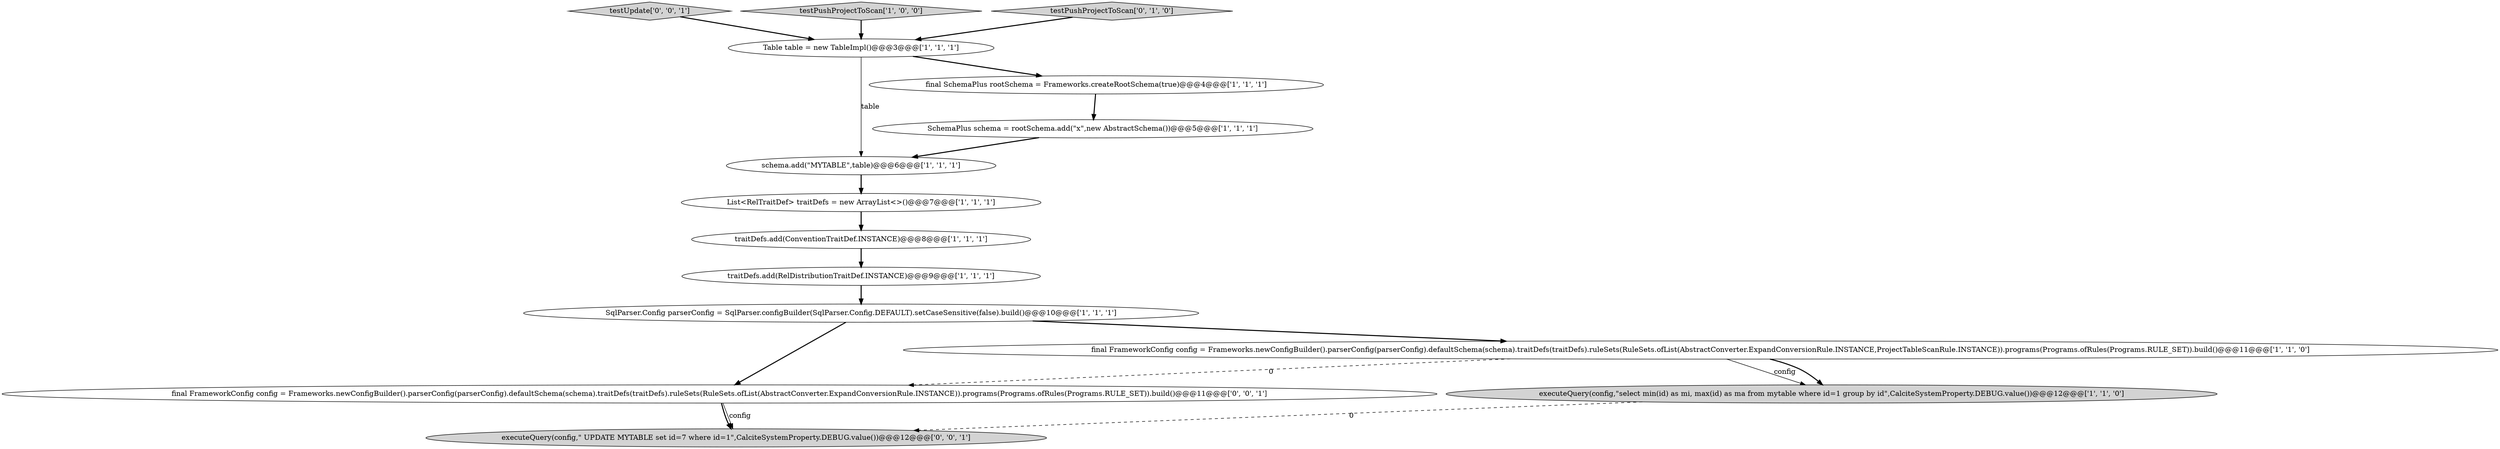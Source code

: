 digraph {
6 [style = filled, label = "traitDefs.add(ConventionTraitDef.INSTANCE)@@@8@@@['1', '1', '1']", fillcolor = white, shape = ellipse image = "AAA0AAABBB1BBB"];
13 [style = filled, label = "final FrameworkConfig config = Frameworks.newConfigBuilder().parserConfig(parserConfig).defaultSchema(schema).traitDefs(traitDefs).ruleSets(RuleSets.ofList(AbstractConverter.ExpandConversionRule.INSTANCE)).programs(Programs.ofRules(Programs.RULE_SET)).build()@@@11@@@['0', '0', '1']", fillcolor = white, shape = ellipse image = "AAA0AAABBB3BBB"];
14 [style = filled, label = "testUpdate['0', '0', '1']", fillcolor = lightgray, shape = diamond image = "AAA0AAABBB3BBB"];
9 [style = filled, label = "schema.add(\"MYTABLE\",table)@@@6@@@['1', '1', '1']", fillcolor = white, shape = ellipse image = "AAA0AAABBB1BBB"];
2 [style = filled, label = "SchemaPlus schema = rootSchema.add(\"x\",new AbstractSchema())@@@5@@@['1', '1', '1']", fillcolor = white, shape = ellipse image = "AAA0AAABBB1BBB"];
12 [style = filled, label = "executeQuery(config,\" UPDATE MYTABLE set id=7 where id=1\",CalciteSystemProperty.DEBUG.value())@@@12@@@['0', '0', '1']", fillcolor = lightgray, shape = ellipse image = "AAA0AAABBB3BBB"];
10 [style = filled, label = "final FrameworkConfig config = Frameworks.newConfigBuilder().parserConfig(parserConfig).defaultSchema(schema).traitDefs(traitDefs).ruleSets(RuleSets.ofList(AbstractConverter.ExpandConversionRule.INSTANCE,ProjectTableScanRule.INSTANCE)).programs(Programs.ofRules(Programs.RULE_SET)).build()@@@11@@@['1', '1', '0']", fillcolor = white, shape = ellipse image = "AAA0AAABBB1BBB"];
4 [style = filled, label = "Table table = new TableImpl()@@@3@@@['1', '1', '1']", fillcolor = white, shape = ellipse image = "AAA0AAABBB1BBB"];
3 [style = filled, label = "SqlParser.Config parserConfig = SqlParser.configBuilder(SqlParser.Config.DEFAULT).setCaseSensitive(false).build()@@@10@@@['1', '1', '1']", fillcolor = white, shape = ellipse image = "AAA0AAABBB1BBB"];
1 [style = filled, label = "testPushProjectToScan['1', '0', '0']", fillcolor = lightgray, shape = diamond image = "AAA0AAABBB1BBB"];
0 [style = filled, label = "executeQuery(config,\"select min(id) as mi, max(id) as ma from mytable where id=1 group by id\",CalciteSystemProperty.DEBUG.value())@@@12@@@['1', '1', '0']", fillcolor = lightgray, shape = ellipse image = "AAA0AAABBB1BBB"];
11 [style = filled, label = "testPushProjectToScan['0', '1', '0']", fillcolor = lightgray, shape = diamond image = "AAA0AAABBB2BBB"];
8 [style = filled, label = "List<RelTraitDef> traitDefs = new ArrayList<>()@@@7@@@['1', '1', '1']", fillcolor = white, shape = ellipse image = "AAA0AAABBB1BBB"];
7 [style = filled, label = "traitDefs.add(RelDistributionTraitDef.INSTANCE)@@@9@@@['1', '1', '1']", fillcolor = white, shape = ellipse image = "AAA0AAABBB1BBB"];
5 [style = filled, label = "final SchemaPlus rootSchema = Frameworks.createRootSchema(true)@@@4@@@['1', '1', '1']", fillcolor = white, shape = ellipse image = "AAA0AAABBB1BBB"];
3->13 [style = bold, label=""];
3->10 [style = bold, label=""];
5->2 [style = bold, label=""];
1->4 [style = bold, label=""];
8->6 [style = bold, label=""];
4->9 [style = solid, label="table"];
13->12 [style = bold, label=""];
2->9 [style = bold, label=""];
10->13 [style = dashed, label="0"];
6->7 [style = bold, label=""];
0->12 [style = dashed, label="0"];
10->0 [style = solid, label="config"];
9->8 [style = bold, label=""];
13->12 [style = solid, label="config"];
4->5 [style = bold, label=""];
7->3 [style = bold, label=""];
10->0 [style = bold, label=""];
11->4 [style = bold, label=""];
14->4 [style = bold, label=""];
}
